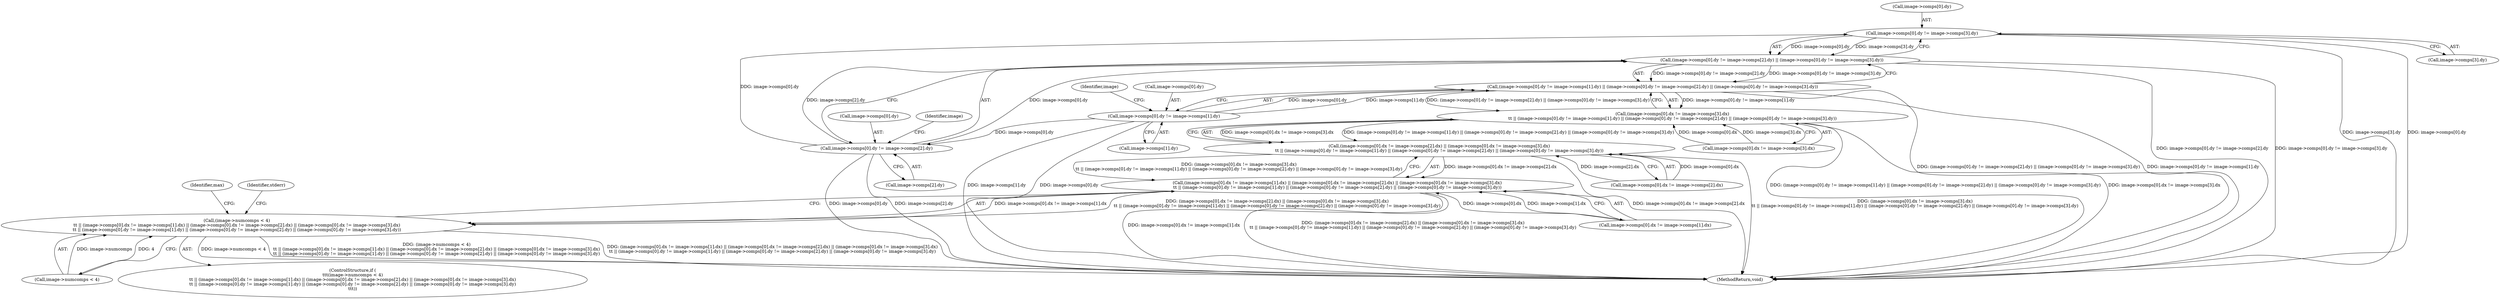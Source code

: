 digraph "0_openjpeg_162f6199c0cd3ec1c6c6dc65e41b2faab92b2d91@pointer" {
"1000227" [label="(Call,image->comps[0].dy != image->comps[3].dy)"];
"1000212" [label="(Call,image->comps[0].dy != image->comps[2].dy)"];
"1000196" [label="(Call,image->comps[0].dy != image->comps[1].dy)"];
"1000211" [label="(Call,(image->comps[0].dy != image->comps[2].dy) || (image->comps[0].dy != image->comps[3].dy))"];
"1000195" [label="(Call,(image->comps[0].dy != image->comps[1].dy) || (image->comps[0].dy != image->comps[2].dy) || (image->comps[0].dy != image->comps[3].dy))"];
"1000179" [label="(Call,(image->comps[0].dx != image->comps[3].dx)\n\t\t || (image->comps[0].dy != image->comps[1].dy) || (image->comps[0].dy != image->comps[2].dy) || (image->comps[0].dy != image->comps[3].dy))"];
"1000163" [label="(Call,(image->comps[0].dx != image->comps[2].dx) || (image->comps[0].dx != image->comps[3].dx)\n\t\t || (image->comps[0].dy != image->comps[1].dy) || (image->comps[0].dy != image->comps[2].dy) || (image->comps[0].dy != image->comps[3].dy))"];
"1000147" [label="(Call,(image->comps[0].dx != image->comps[1].dx) || (image->comps[0].dx != image->comps[2].dx) || (image->comps[0].dx != image->comps[3].dx)\n\t\t || (image->comps[0].dy != image->comps[1].dy) || (image->comps[0].dy != image->comps[2].dy) || (image->comps[0].dy != image->comps[3].dy))"];
"1000141" [label="(Call,(image->numcomps < 4)\n\t\t || (image->comps[0].dx != image->comps[1].dx) || (image->comps[0].dx != image->comps[2].dx) || (image->comps[0].dx != image->comps[3].dx)\n\t\t || (image->comps[0].dy != image->comps[1].dy) || (image->comps[0].dy != image->comps[2].dy) || (image->comps[0].dy != image->comps[3].dy))"];
"1000550" [label="(MethodReturn,void)"];
"1000140" [label="(ControlStructure,if (\n\t\t\t(image->numcomps < 4)\n\t\t || (image->comps[0].dx != image->comps[1].dx) || (image->comps[0].dx != image->comps[2].dx) || (image->comps[0].dx != image->comps[3].dx)\n\t\t || (image->comps[0].dy != image->comps[1].dy) || (image->comps[0].dy != image->comps[2].dy) || (image->comps[0].dy != image->comps[3].dy)\n\t\t\t))"];
"1000197" [label="(Call,image->comps[0].dy)"];
"1000231" [label="(Identifier,image)"];
"1000164" [label="(Call,image->comps[0].dx != image->comps[2].dx)"];
"1000195" [label="(Call,(image->comps[0].dy != image->comps[1].dy) || (image->comps[0].dy != image->comps[2].dy) || (image->comps[0].dy != image->comps[3].dy))"];
"1000235" [label="(Call,image->comps[3].dy)"];
"1000179" [label="(Call,(image->comps[0].dx != image->comps[3].dx)\n\t\t || (image->comps[0].dy != image->comps[1].dy) || (image->comps[0].dy != image->comps[2].dy) || (image->comps[0].dy != image->comps[3].dy))"];
"1000227" [label="(Call,image->comps[0].dy != image->comps[3].dy)"];
"1000180" [label="(Call,image->comps[0].dx != image->comps[3].dx)"];
"1000148" [label="(Call,image->comps[0].dx != image->comps[1].dx)"];
"1000147" [label="(Call,(image->comps[0].dx != image->comps[1].dx) || (image->comps[0].dx != image->comps[2].dx) || (image->comps[0].dx != image->comps[3].dx)\n\t\t || (image->comps[0].dy != image->comps[1].dy) || (image->comps[0].dy != image->comps[2].dy) || (image->comps[0].dy != image->comps[3].dy))"];
"1000213" [label="(Call,image->comps[0].dy)"];
"1000244" [label="(Identifier,stderr)"];
"1000212" [label="(Call,image->comps[0].dy != image->comps[2].dy)"];
"1000142" [label="(Call,image->numcomps < 4)"];
"1000216" [label="(Identifier,image)"];
"1000220" [label="(Call,image->comps[2].dy)"];
"1000204" [label="(Call,image->comps[1].dy)"];
"1000228" [label="(Call,image->comps[0].dy)"];
"1000196" [label="(Call,image->comps[0].dy != image->comps[1].dy)"];
"1000141" [label="(Call,(image->numcomps < 4)\n\t\t || (image->comps[0].dx != image->comps[1].dx) || (image->comps[0].dx != image->comps[2].dx) || (image->comps[0].dx != image->comps[3].dx)\n\t\t || (image->comps[0].dy != image->comps[1].dy) || (image->comps[0].dy != image->comps[2].dy) || (image->comps[0].dy != image->comps[3].dy))"];
"1000250" [label="(Identifier,max)"];
"1000211" [label="(Call,(image->comps[0].dy != image->comps[2].dy) || (image->comps[0].dy != image->comps[3].dy))"];
"1000163" [label="(Call,(image->comps[0].dx != image->comps[2].dx) || (image->comps[0].dx != image->comps[3].dx)\n\t\t || (image->comps[0].dy != image->comps[1].dy) || (image->comps[0].dy != image->comps[2].dy) || (image->comps[0].dy != image->comps[3].dy))"];
"1000227" -> "1000211"  [label="AST: "];
"1000227" -> "1000235"  [label="CFG: "];
"1000228" -> "1000227"  [label="AST: "];
"1000235" -> "1000227"  [label="AST: "];
"1000211" -> "1000227"  [label="CFG: "];
"1000227" -> "1000550"  [label="DDG: image->comps[3].dy"];
"1000227" -> "1000550"  [label="DDG: image->comps[0].dy"];
"1000227" -> "1000211"  [label="DDG: image->comps[0].dy"];
"1000227" -> "1000211"  [label="DDG: image->comps[3].dy"];
"1000212" -> "1000227"  [label="DDG: image->comps[0].dy"];
"1000212" -> "1000211"  [label="AST: "];
"1000212" -> "1000220"  [label="CFG: "];
"1000213" -> "1000212"  [label="AST: "];
"1000220" -> "1000212"  [label="AST: "];
"1000231" -> "1000212"  [label="CFG: "];
"1000211" -> "1000212"  [label="CFG: "];
"1000212" -> "1000550"  [label="DDG: image->comps[0].dy"];
"1000212" -> "1000550"  [label="DDG: image->comps[2].dy"];
"1000212" -> "1000211"  [label="DDG: image->comps[0].dy"];
"1000212" -> "1000211"  [label="DDG: image->comps[2].dy"];
"1000196" -> "1000212"  [label="DDG: image->comps[0].dy"];
"1000196" -> "1000195"  [label="AST: "];
"1000196" -> "1000204"  [label="CFG: "];
"1000197" -> "1000196"  [label="AST: "];
"1000204" -> "1000196"  [label="AST: "];
"1000216" -> "1000196"  [label="CFG: "];
"1000195" -> "1000196"  [label="CFG: "];
"1000196" -> "1000550"  [label="DDG: image->comps[0].dy"];
"1000196" -> "1000550"  [label="DDG: image->comps[1].dy"];
"1000196" -> "1000195"  [label="DDG: image->comps[0].dy"];
"1000196" -> "1000195"  [label="DDG: image->comps[1].dy"];
"1000211" -> "1000195"  [label="AST: "];
"1000195" -> "1000211"  [label="CFG: "];
"1000211" -> "1000550"  [label="DDG: image->comps[0].dy != image->comps[2].dy"];
"1000211" -> "1000550"  [label="DDG: image->comps[0].dy != image->comps[3].dy"];
"1000211" -> "1000195"  [label="DDG: image->comps[0].dy != image->comps[2].dy"];
"1000211" -> "1000195"  [label="DDG: image->comps[0].dy != image->comps[3].dy"];
"1000195" -> "1000179"  [label="AST: "];
"1000179" -> "1000195"  [label="CFG: "];
"1000195" -> "1000550"  [label="DDG: (image->comps[0].dy != image->comps[2].dy) || (image->comps[0].dy != image->comps[3].dy)"];
"1000195" -> "1000550"  [label="DDG: image->comps[0].dy != image->comps[1].dy"];
"1000195" -> "1000179"  [label="DDG: image->comps[0].dy != image->comps[1].dy"];
"1000195" -> "1000179"  [label="DDG: (image->comps[0].dy != image->comps[2].dy) || (image->comps[0].dy != image->comps[3].dy)"];
"1000179" -> "1000163"  [label="AST: "];
"1000179" -> "1000180"  [label="CFG: "];
"1000180" -> "1000179"  [label="AST: "];
"1000163" -> "1000179"  [label="CFG: "];
"1000179" -> "1000550"  [label="DDG: (image->comps[0].dy != image->comps[1].dy) || (image->comps[0].dy != image->comps[2].dy) || (image->comps[0].dy != image->comps[3].dy)"];
"1000179" -> "1000550"  [label="DDG: image->comps[0].dx != image->comps[3].dx"];
"1000179" -> "1000163"  [label="DDG: image->comps[0].dx != image->comps[3].dx"];
"1000179" -> "1000163"  [label="DDG: (image->comps[0].dy != image->comps[1].dy) || (image->comps[0].dy != image->comps[2].dy) || (image->comps[0].dy != image->comps[3].dy)"];
"1000180" -> "1000179"  [label="DDG: image->comps[0].dx"];
"1000180" -> "1000179"  [label="DDG: image->comps[3].dx"];
"1000163" -> "1000147"  [label="AST: "];
"1000163" -> "1000164"  [label="CFG: "];
"1000164" -> "1000163"  [label="AST: "];
"1000147" -> "1000163"  [label="CFG: "];
"1000163" -> "1000550"  [label="DDG: image->comps[0].dx != image->comps[2].dx"];
"1000163" -> "1000550"  [label="DDG: (image->comps[0].dx != image->comps[3].dx)\n\t\t || (image->comps[0].dy != image->comps[1].dy) || (image->comps[0].dy != image->comps[2].dy) || (image->comps[0].dy != image->comps[3].dy)"];
"1000163" -> "1000147"  [label="DDG: image->comps[0].dx != image->comps[2].dx"];
"1000163" -> "1000147"  [label="DDG: (image->comps[0].dx != image->comps[3].dx)\n\t\t || (image->comps[0].dy != image->comps[1].dy) || (image->comps[0].dy != image->comps[2].dy) || (image->comps[0].dy != image->comps[3].dy)"];
"1000164" -> "1000163"  [label="DDG: image->comps[0].dx"];
"1000164" -> "1000163"  [label="DDG: image->comps[2].dx"];
"1000147" -> "1000141"  [label="AST: "];
"1000147" -> "1000148"  [label="CFG: "];
"1000148" -> "1000147"  [label="AST: "];
"1000141" -> "1000147"  [label="CFG: "];
"1000147" -> "1000550"  [label="DDG: image->comps[0].dx != image->comps[1].dx"];
"1000147" -> "1000550"  [label="DDG: (image->comps[0].dx != image->comps[2].dx) || (image->comps[0].dx != image->comps[3].dx)\n\t\t || (image->comps[0].dy != image->comps[1].dy) || (image->comps[0].dy != image->comps[2].dy) || (image->comps[0].dy != image->comps[3].dy)"];
"1000147" -> "1000141"  [label="DDG: image->comps[0].dx != image->comps[1].dx"];
"1000147" -> "1000141"  [label="DDG: (image->comps[0].dx != image->comps[2].dx) || (image->comps[0].dx != image->comps[3].dx)\n\t\t || (image->comps[0].dy != image->comps[1].dy) || (image->comps[0].dy != image->comps[2].dy) || (image->comps[0].dy != image->comps[3].dy)"];
"1000148" -> "1000147"  [label="DDG: image->comps[0].dx"];
"1000148" -> "1000147"  [label="DDG: image->comps[1].dx"];
"1000141" -> "1000140"  [label="AST: "];
"1000141" -> "1000142"  [label="CFG: "];
"1000142" -> "1000141"  [label="AST: "];
"1000244" -> "1000141"  [label="CFG: "];
"1000250" -> "1000141"  [label="CFG: "];
"1000141" -> "1000550"  [label="DDG: image->numcomps < 4"];
"1000141" -> "1000550"  [label="DDG: (image->numcomps < 4)\n\t\t || (image->comps[0].dx != image->comps[1].dx) || (image->comps[0].dx != image->comps[2].dx) || (image->comps[0].dx != image->comps[3].dx)\n\t\t || (image->comps[0].dy != image->comps[1].dy) || (image->comps[0].dy != image->comps[2].dy) || (image->comps[0].dy != image->comps[3].dy)"];
"1000141" -> "1000550"  [label="DDG: (image->comps[0].dx != image->comps[1].dx) || (image->comps[0].dx != image->comps[2].dx) || (image->comps[0].dx != image->comps[3].dx)\n\t\t || (image->comps[0].dy != image->comps[1].dy) || (image->comps[0].dy != image->comps[2].dy) || (image->comps[0].dy != image->comps[3].dy)"];
"1000142" -> "1000141"  [label="DDG: image->numcomps"];
"1000142" -> "1000141"  [label="DDG: 4"];
}
